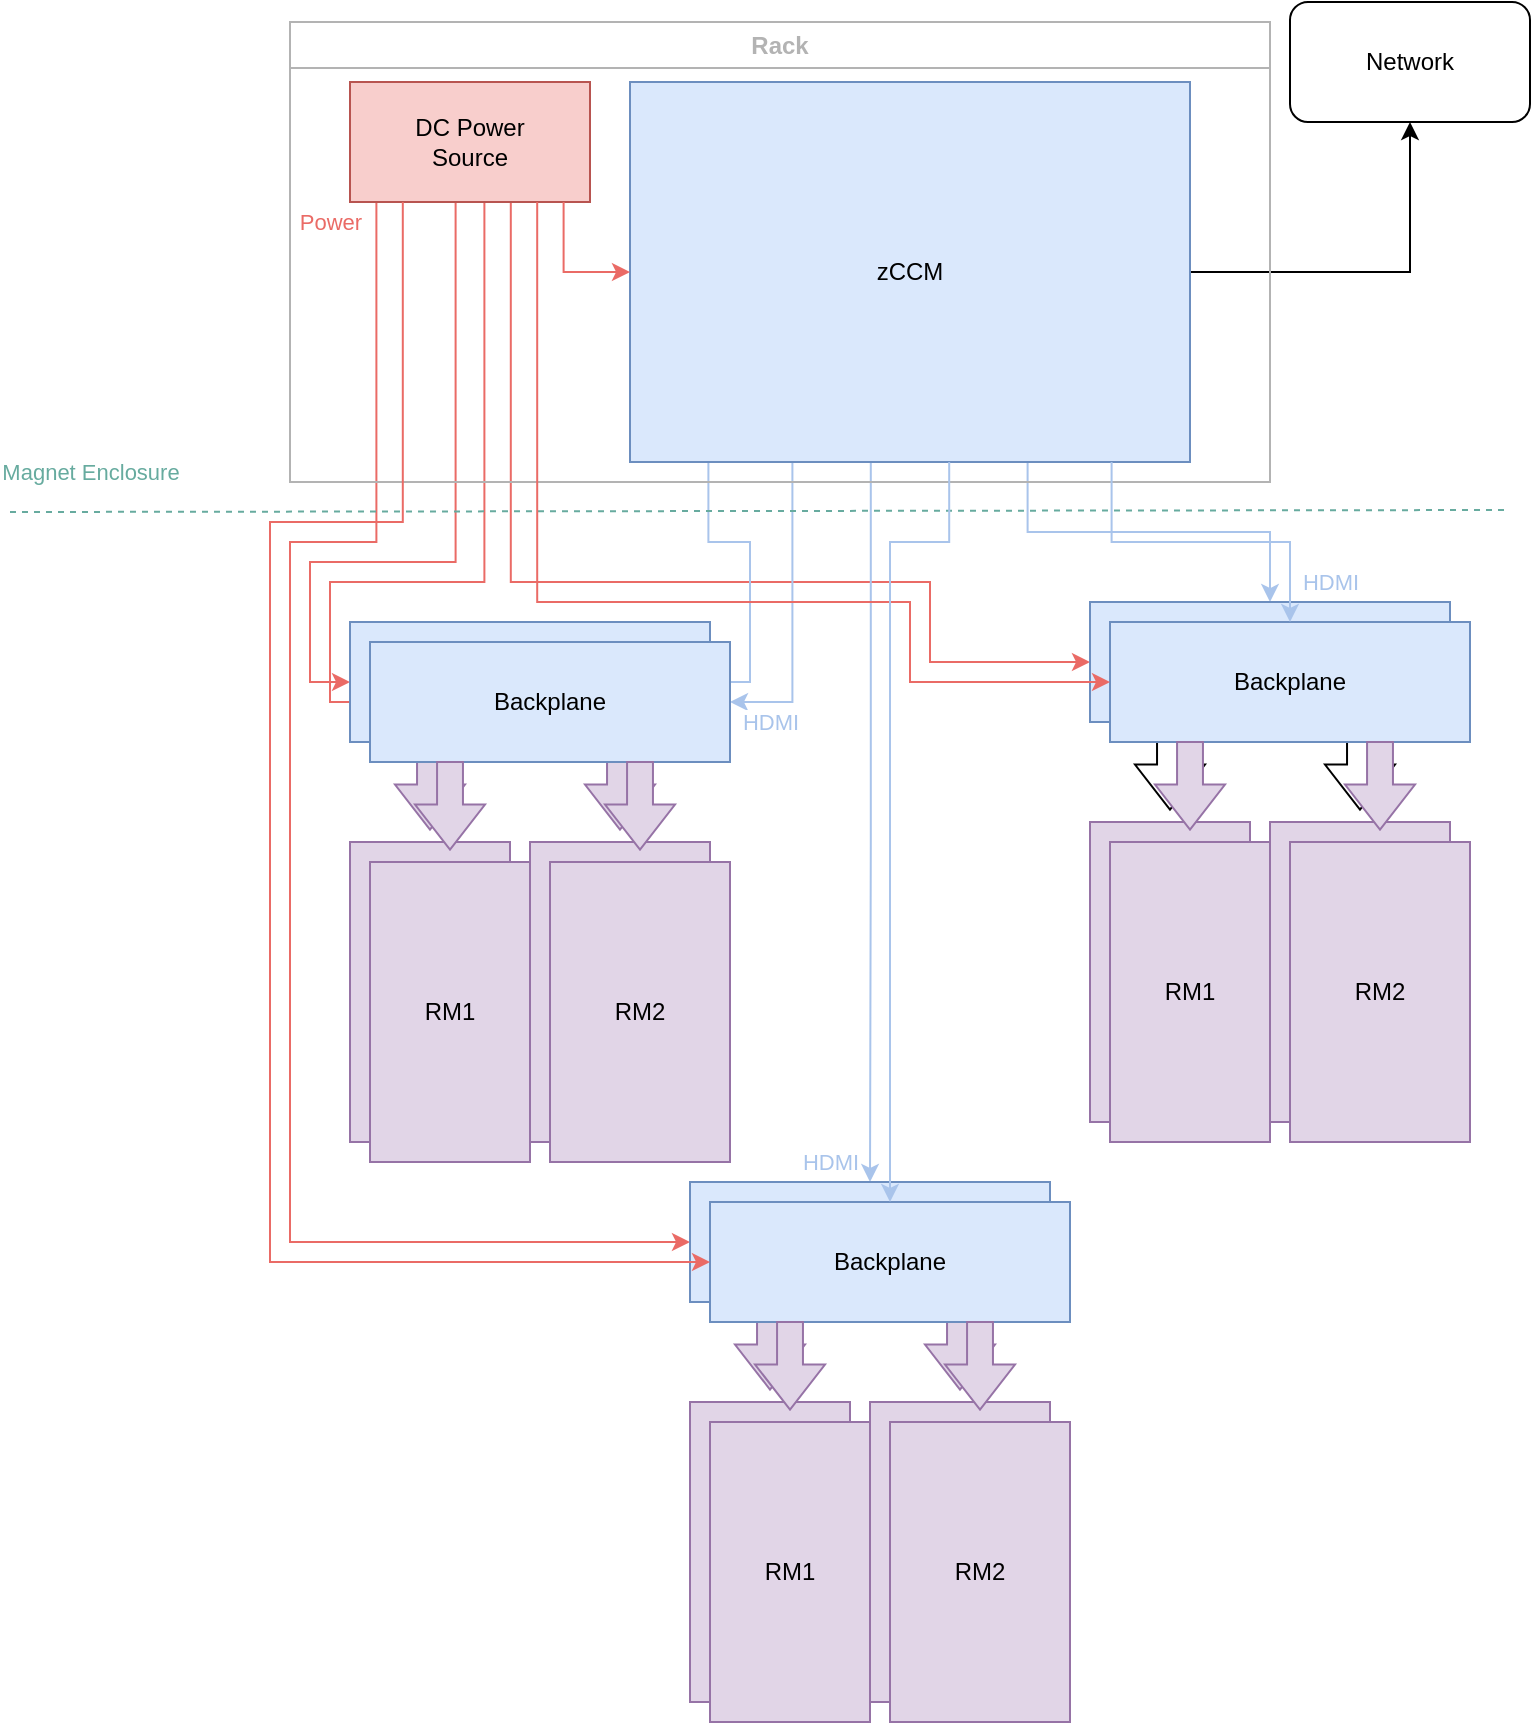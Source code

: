 <mxfile version="22.1.21" type="github">
  <diagram name="Page-1" id="xZP488rZPJi2ZdSsPcGa">
    <mxGraphModel dx="2193" dy="1223" grid="1" gridSize="10" guides="1" tooltips="1" connect="1" arrows="1" fold="1" page="1" pageScale="1" pageWidth="850" pageHeight="1100" math="0" shadow="0">
      <root>
        <mxCell id="0" />
        <mxCell id="1" parent="0" />
        <mxCell id="UyOeRSZJQ-lY5JX8VOUv-36" style="edgeStyle=orthogonalEdgeStyle;rounded=0;orthogonalLoop=1;jettySize=auto;html=1;entryX=0;entryY=0.5;entryDx=0;entryDy=0;exitX=0.44;exitY=1;exitDx=0;exitDy=0;exitPerimeter=0;strokeColor=#EA6B66;" edge="1" parent="1" source="UyOeRSZJQ-lY5JX8VOUv-6" target="UyOeRSZJQ-lY5JX8VOUv-30">
          <mxGeometry relative="1" as="geometry">
            <mxPoint x="240" y="220" as="sourcePoint" />
            <Array as="points">
              <mxPoint x="273" y="400" />
              <mxPoint x="200" y="400" />
              <mxPoint x="200" y="460" />
            </Array>
          </mxGeometry>
        </mxCell>
        <mxCell id="UyOeRSZJQ-lY5JX8VOUv-45" style="edgeStyle=orthogonalEdgeStyle;rounded=0;orthogonalLoop=1;jettySize=auto;html=1;exitX=0.56;exitY=1;exitDx=0;exitDy=0;exitPerimeter=0;entryX=0;entryY=0.5;entryDx=0;entryDy=0;strokeColor=#EA6B66;" edge="1" parent="1" source="UyOeRSZJQ-lY5JX8VOUv-6" target="UyOeRSZJQ-lY5JX8VOUv-41">
          <mxGeometry relative="1" as="geometry">
            <Array as="points">
              <mxPoint x="287" y="410" />
              <mxPoint x="210" y="410" />
              <mxPoint x="210" y="470" />
            </Array>
          </mxGeometry>
        </mxCell>
        <mxCell id="UyOeRSZJQ-lY5JX8VOUv-67" style="edgeStyle=orthogonalEdgeStyle;rounded=0;orthogonalLoop=1;jettySize=auto;html=1;entryX=0;entryY=0.5;entryDx=0;entryDy=0;exitX=0.67;exitY=1;exitDx=0;exitDy=0;exitPerimeter=0;strokeColor=#EA6B66;" edge="1" parent="1" source="UyOeRSZJQ-lY5JX8VOUv-6" target="UyOeRSZJQ-lY5JX8VOUv-49">
          <mxGeometry relative="1" as="geometry">
            <mxPoint x="300" y="270" as="sourcePoint" />
            <Array as="points">
              <mxPoint x="300" y="410" />
              <mxPoint x="510" y="410" />
              <mxPoint x="510" y="450" />
            </Array>
          </mxGeometry>
        </mxCell>
        <mxCell id="UyOeRSZJQ-lY5JX8VOUv-72" style="edgeStyle=orthogonalEdgeStyle;rounded=0;orthogonalLoop=1;jettySize=auto;html=1;exitX=0.11;exitY=1;exitDx=0;exitDy=0;exitPerimeter=0;entryX=0;entryY=0.5;entryDx=0;entryDy=0;strokeColor=#EA6B66;" edge="1" parent="1" source="UyOeRSZJQ-lY5JX8VOUv-6" target="UyOeRSZJQ-lY5JX8VOUv-59">
          <mxGeometry relative="1" as="geometry">
            <Array as="points">
              <mxPoint x="233" y="390" />
              <mxPoint x="190" y="390" />
              <mxPoint x="190" y="740" />
            </Array>
          </mxGeometry>
        </mxCell>
        <mxCell id="UyOeRSZJQ-lY5JX8VOUv-6" value="DC Power&lt;br&gt;Source" style="rounded=0;whiteSpace=wrap;html=1;points=[[0,0,0,0,0],[0,0.25,0,0,0],[0,0.5,0,0,0],[0,0.75,0,0,0],[0,1,0,0,0],[0.11,1,0,0,0],[0.22,1,0,0,0],[0.25,0,0,0,0],[0.33,1,0,0,0],[0.44,1,0,0,0],[0.5,0,0,0,0],[0.56,1,0,0,0],[0.67,1,0,0,0],[0.75,0,0,0,0],[0.78,1,0,0,0],[0.89,1,0,0,0],[1,0,0,0,0],[1,0.25,0,0,0],[1,0.5,0,0,0],[1,0.75,0,0,0],[1,1,0,0,0]];strokeColor=#b85450;fillColor=#f8cecc;" vertex="1" parent="1">
          <mxGeometry x="220" y="160" width="120" height="60" as="geometry" />
        </mxCell>
        <mxCell id="UyOeRSZJQ-lY5JX8VOUv-37" style="edgeStyle=orthogonalEdgeStyle;rounded=0;orthogonalLoop=1;jettySize=auto;html=1;exitX=0.14;exitY=1;exitDx=0;exitDy=0;exitPerimeter=0;entryX=1;entryY=0.5;entryDx=0;entryDy=0;strokeColor=#A9C4EB;" edge="1" parent="1" source="UyOeRSZJQ-lY5JX8VOUv-7" target="UyOeRSZJQ-lY5JX8VOUv-30">
          <mxGeometry relative="1" as="geometry" />
        </mxCell>
        <mxCell id="UyOeRSZJQ-lY5JX8VOUv-46" value="HDMI" style="edgeStyle=orthogonalEdgeStyle;rounded=0;orthogonalLoop=1;jettySize=auto;html=1;exitX=0.29;exitY=1;exitDx=0;exitDy=0;exitPerimeter=0;entryX=1;entryY=0.5;entryDx=0;entryDy=0;strokeColor=#A9C4EB;fontColor=#A9C4EB;" edge="1" parent="1" source="UyOeRSZJQ-lY5JX8VOUv-7" target="UyOeRSZJQ-lY5JX8VOUv-41">
          <mxGeometry x="0.735" y="10" relative="1" as="geometry">
            <mxPoint as="offset" />
          </mxGeometry>
        </mxCell>
        <mxCell id="UyOeRSZJQ-lY5JX8VOUv-73" style="edgeStyle=orthogonalEdgeStyle;rounded=0;orthogonalLoop=1;jettySize=auto;html=1;exitX=0.71;exitY=1;exitDx=0;exitDy=0;exitPerimeter=0;entryX=0.5;entryY=0;entryDx=0;entryDy=0;strokeColor=#A9C4EB;" edge="1" parent="1" source="UyOeRSZJQ-lY5JX8VOUv-7" target="UyOeRSZJQ-lY5JX8VOUv-49">
          <mxGeometry relative="1" as="geometry" />
        </mxCell>
        <mxCell id="UyOeRSZJQ-lY5JX8VOUv-76" value="HDMI" style="edgeStyle=orthogonalEdgeStyle;rounded=0;orthogonalLoop=1;jettySize=auto;html=1;exitX=0.43;exitY=1;exitDx=0;exitDy=0;exitPerimeter=0;entryX=0.5;entryY=0;entryDx=0;entryDy=0;strokeColor=#A9C4EB;fontColor=#A9C4EB;" edge="1" parent="1" source="UyOeRSZJQ-lY5JX8VOUv-7" target="UyOeRSZJQ-lY5JX8VOUv-59">
          <mxGeometry x="0.945" y="-20" relative="1" as="geometry">
            <Array as="points">
              <mxPoint x="480" y="540" />
              <mxPoint x="480" y="540" />
            </Array>
            <mxPoint as="offset" />
          </mxGeometry>
        </mxCell>
        <mxCell id="UyOeRSZJQ-lY5JX8VOUv-78" style="edgeStyle=orthogonalEdgeStyle;rounded=0;orthogonalLoop=1;jettySize=auto;html=1;exitX=1;exitY=0.5;exitDx=0;exitDy=0;exitPerimeter=0;entryX=0.5;entryY=1;entryDx=0;entryDy=0;" edge="1" parent="1" source="UyOeRSZJQ-lY5JX8VOUv-7" target="UyOeRSZJQ-lY5JX8VOUv-77">
          <mxGeometry relative="1" as="geometry" />
        </mxCell>
        <mxCell id="UyOeRSZJQ-lY5JX8VOUv-7" value="zCCM" style="rounded=0;whiteSpace=wrap;html=1;points=[[0,0,0,0,0],[0,0.25,0,0,0],[0,0.5,0,0,0],[0,0.75,0,0,0],[0,1,0,0,0],[0.14,1,0,0,0],[0.25,0,0,0,0],[0.29,1,0,0,0],[0.43,1,0,0,0],[0.5,0,0,0,0],[0.57,1,0,0,0],[0.71,1,0,0,0],[0.75,0,0,0,0],[0.86,1,0,0,0],[1,0,0,0,0],[1,0.25,0,0,0],[1,0.5,0,0,0],[1,0.75,0,0,0],[1,1,0,0,0]];strokeColor=#6c8ebf;fillColor=#dae8fc;" vertex="1" parent="1">
          <mxGeometry x="360" y="160" width="280" height="190" as="geometry" />
        </mxCell>
        <mxCell id="UyOeRSZJQ-lY5JX8VOUv-28" value="RM1" style="rounded=0;whiteSpace=wrap;html=1;fillColor=#e1d5e7;strokeColor=#9673a6;" vertex="1" parent="1">
          <mxGeometry x="220" y="540" width="80" height="150" as="geometry" />
        </mxCell>
        <mxCell id="UyOeRSZJQ-lY5JX8VOUv-29" value="RM2" style="rounded=0;whiteSpace=wrap;html=1;fillColor=#e1d5e7;strokeColor=#9673a6;" vertex="1" parent="1">
          <mxGeometry x="310" y="540" width="90" height="150" as="geometry" />
        </mxCell>
        <mxCell id="UyOeRSZJQ-lY5JX8VOUv-30" value="Backplane" style="rounded=0;whiteSpace=wrap;html=1;fillColor=#dae8fc;strokeColor=#6c8ebf;" vertex="1" parent="1">
          <mxGeometry x="220" y="430" width="180" height="60" as="geometry" />
        </mxCell>
        <mxCell id="UyOeRSZJQ-lY5JX8VOUv-31" value="" style="html=1;shadow=0;dashed=0;align=center;verticalAlign=middle;shape=mxgraph.arrows2.arrow;dy=0.63;dx=22.5;notch=0;rotation=90;fillColor=#e1d5e7;strokeColor=#9673a6;" vertex="1" parent="1">
          <mxGeometry x="238.12" y="494.38" width="43.75" height="35" as="geometry" />
        </mxCell>
        <mxCell id="UyOeRSZJQ-lY5JX8VOUv-32" value="" style="html=1;shadow=0;dashed=0;align=center;verticalAlign=middle;shape=mxgraph.arrows2.arrow;dy=0.63;dx=22.5;notch=0;rotation=90;fillColor=#e1d5e7;strokeColor=#9673a6;" vertex="1" parent="1">
          <mxGeometry x="333.12" y="494.38" width="43.75" height="35" as="geometry" />
        </mxCell>
        <mxCell id="UyOeRSZJQ-lY5JX8VOUv-33" value="Rack" style="swimlane;whiteSpace=wrap;html=1;fontColor=#B3B3B3;strokeColor=#B3B3B3;" vertex="1" parent="1">
          <mxGeometry x="190" y="130" width="490" height="230" as="geometry" />
        </mxCell>
        <mxCell id="UyOeRSZJQ-lY5JX8VOUv-38" value="Magnet Enclosure" style="endArrow=none;dashed=1;html=1;rounded=0;strokeColor=#67AB9F;fontColor=#67AB9F;" edge="1" parent="1">
          <mxGeometry x="-0.893" y="20" width="50" height="50" relative="1" as="geometry">
            <mxPoint x="50" y="375" as="sourcePoint" />
            <mxPoint x="800" y="374" as="targetPoint" />
            <mxPoint as="offset" />
          </mxGeometry>
        </mxCell>
        <mxCell id="UyOeRSZJQ-lY5JX8VOUv-39" value="RM1" style="rounded=0;whiteSpace=wrap;html=1;fillColor=#e1d5e7;strokeColor=#9673a6;" vertex="1" parent="1">
          <mxGeometry x="230" y="550" width="80" height="150" as="geometry" />
        </mxCell>
        <mxCell id="UyOeRSZJQ-lY5JX8VOUv-40" value="RM2" style="rounded=0;whiteSpace=wrap;html=1;fillColor=#e1d5e7;strokeColor=#9673a6;" vertex="1" parent="1">
          <mxGeometry x="320" y="550" width="90" height="150" as="geometry" />
        </mxCell>
        <mxCell id="UyOeRSZJQ-lY5JX8VOUv-41" value="Backplane" style="rounded=0;whiteSpace=wrap;html=1;fillColor=#dae8fc;strokeColor=#6c8ebf;" vertex="1" parent="1">
          <mxGeometry x="230" y="440" width="180" height="60" as="geometry" />
        </mxCell>
        <mxCell id="UyOeRSZJQ-lY5JX8VOUv-42" value="" style="html=1;shadow=0;dashed=0;align=center;verticalAlign=middle;shape=mxgraph.arrows2.arrow;dy=0.63;dx=22.5;notch=0;rotation=90;fillColor=#e1d5e7;strokeColor=#9673a6;" vertex="1" parent="1">
          <mxGeometry x="248.13" y="504.38" width="43.75" height="35" as="geometry" />
        </mxCell>
        <mxCell id="UyOeRSZJQ-lY5JX8VOUv-43" value="" style="html=1;shadow=0;dashed=0;align=center;verticalAlign=middle;shape=mxgraph.arrows2.arrow;dy=0.63;dx=22.5;notch=0;rotation=90;fillColor=#e1d5e7;strokeColor=#9673a6;" vertex="1" parent="1">
          <mxGeometry x="343.13" y="504.38" width="43.75" height="35" as="geometry" />
        </mxCell>
        <mxCell id="UyOeRSZJQ-lY5JX8VOUv-47" value="RM1" style="rounded=0;whiteSpace=wrap;html=1;fillColor=#e1d5e7;strokeColor=#9673a6;" vertex="1" parent="1">
          <mxGeometry x="590" y="530" width="80" height="150" as="geometry" />
        </mxCell>
        <mxCell id="UyOeRSZJQ-lY5JX8VOUv-48" value="RM2" style="rounded=0;whiteSpace=wrap;html=1;fillColor=#e1d5e7;strokeColor=#9673a6;" vertex="1" parent="1">
          <mxGeometry x="680" y="530" width="90" height="150" as="geometry" />
        </mxCell>
        <mxCell id="UyOeRSZJQ-lY5JX8VOUv-49" value="Backplane" style="rounded=0;whiteSpace=wrap;html=1;fillColor=#dae8fc;strokeColor=#6c8ebf;" vertex="1" parent="1">
          <mxGeometry x="590" y="420" width="180" height="60" as="geometry" />
        </mxCell>
        <mxCell id="UyOeRSZJQ-lY5JX8VOUv-50" value="" style="html=1;shadow=0;dashed=0;align=center;verticalAlign=middle;shape=mxgraph.arrows2.arrow;dy=0.63;dx=22.5;notch=0;rotation=90;" vertex="1" parent="1">
          <mxGeometry x="608.12" y="484.38" width="43.75" height="35" as="geometry" />
        </mxCell>
        <mxCell id="UyOeRSZJQ-lY5JX8VOUv-51" value="" style="html=1;shadow=0;dashed=0;align=center;verticalAlign=middle;shape=mxgraph.arrows2.arrow;dy=0.63;dx=22.5;notch=0;rotation=90;" vertex="1" parent="1">
          <mxGeometry x="703.12" y="484.38" width="43.75" height="35" as="geometry" />
        </mxCell>
        <mxCell id="UyOeRSZJQ-lY5JX8VOUv-52" value="RM1" style="rounded=0;whiteSpace=wrap;html=1;fillColor=#e1d5e7;strokeColor=#9673a6;" vertex="1" parent="1">
          <mxGeometry x="600" y="540" width="80" height="150" as="geometry" />
        </mxCell>
        <mxCell id="UyOeRSZJQ-lY5JX8VOUv-53" value="RM2" style="rounded=0;whiteSpace=wrap;html=1;fillColor=#e1d5e7;strokeColor=#9673a6;" vertex="1" parent="1">
          <mxGeometry x="690" y="540" width="90" height="150" as="geometry" />
        </mxCell>
        <mxCell id="UyOeRSZJQ-lY5JX8VOUv-54" value="Backplane" style="rounded=0;whiteSpace=wrap;html=1;fillColor=#dae8fc;strokeColor=#6c8ebf;" vertex="1" parent="1">
          <mxGeometry x="600" y="430" width="180" height="60" as="geometry" />
        </mxCell>
        <mxCell id="UyOeRSZJQ-lY5JX8VOUv-55" value="" style="html=1;shadow=0;dashed=0;align=center;verticalAlign=middle;shape=mxgraph.arrows2.arrow;dy=0.63;dx=22.5;notch=0;rotation=90;fillColor=#e1d5e7;strokeColor=#9673a6;" vertex="1" parent="1">
          <mxGeometry x="618.13" y="494.38" width="43.75" height="35" as="geometry" />
        </mxCell>
        <mxCell id="UyOeRSZJQ-lY5JX8VOUv-56" value="" style="html=1;shadow=0;dashed=0;align=center;verticalAlign=middle;shape=mxgraph.arrows2.arrow;dy=0.63;dx=22.5;notch=0;rotation=90;fillColor=#e1d5e7;strokeColor=#9673a6;" vertex="1" parent="1">
          <mxGeometry x="713.13" y="494.38" width="43.75" height="35" as="geometry" />
        </mxCell>
        <mxCell id="UyOeRSZJQ-lY5JX8VOUv-57" value="RM1" style="rounded=0;whiteSpace=wrap;html=1;fillColor=#e1d5e7;strokeColor=#9673a6;" vertex="1" parent="1">
          <mxGeometry x="390" y="820" width="80" height="150" as="geometry" />
        </mxCell>
        <mxCell id="UyOeRSZJQ-lY5JX8VOUv-58" value="RM2" style="rounded=0;whiteSpace=wrap;html=1;fillColor=#e1d5e7;strokeColor=#9673a6;" vertex="1" parent="1">
          <mxGeometry x="480" y="820" width="90" height="150" as="geometry" />
        </mxCell>
        <mxCell id="UyOeRSZJQ-lY5JX8VOUv-59" value="Backplane" style="rounded=0;whiteSpace=wrap;html=1;fillColor=#dae8fc;strokeColor=#6c8ebf;" vertex="1" parent="1">
          <mxGeometry x="390" y="710" width="180" height="60" as="geometry" />
        </mxCell>
        <mxCell id="UyOeRSZJQ-lY5JX8VOUv-60" value="" style="html=1;shadow=0;dashed=0;align=center;verticalAlign=middle;shape=mxgraph.arrows2.arrow;dy=0.63;dx=22.5;notch=0;rotation=90;fillColor=#e1d5e7;strokeColor=#9673a6;" vertex="1" parent="1">
          <mxGeometry x="408.12" y="774.38" width="43.75" height="35" as="geometry" />
        </mxCell>
        <mxCell id="UyOeRSZJQ-lY5JX8VOUv-61" value="" style="html=1;shadow=0;dashed=0;align=center;verticalAlign=middle;shape=mxgraph.arrows2.arrow;dy=0.63;dx=22.5;notch=0;rotation=90;fillColor=#e1d5e7;strokeColor=#9673a6;" vertex="1" parent="1">
          <mxGeometry x="503.12" y="774.38" width="43.75" height="35" as="geometry" />
        </mxCell>
        <mxCell id="UyOeRSZJQ-lY5JX8VOUv-62" value="RM1" style="rounded=0;whiteSpace=wrap;html=1;fillColor=#e1d5e7;strokeColor=#9673a6;" vertex="1" parent="1">
          <mxGeometry x="400" y="830" width="80" height="150" as="geometry" />
        </mxCell>
        <mxCell id="UyOeRSZJQ-lY5JX8VOUv-63" value="RM2" style="rounded=0;whiteSpace=wrap;html=1;fillColor=#e1d5e7;strokeColor=#9673a6;" vertex="1" parent="1">
          <mxGeometry x="490" y="830" width="90" height="150" as="geometry" />
        </mxCell>
        <mxCell id="UyOeRSZJQ-lY5JX8VOUv-64" value="Backplane" style="rounded=0;whiteSpace=wrap;html=1;fillColor=#dae8fc;strokeColor=#6c8ebf;" vertex="1" parent="1">
          <mxGeometry x="400" y="720" width="180" height="60" as="geometry" />
        </mxCell>
        <mxCell id="UyOeRSZJQ-lY5JX8VOUv-65" value="" style="html=1;shadow=0;dashed=0;align=center;verticalAlign=middle;shape=mxgraph.arrows2.arrow;dy=0.63;dx=22.5;notch=0;rotation=90;fillColor=#e1d5e7;strokeColor=#9673a6;" vertex="1" parent="1">
          <mxGeometry x="418.13" y="784.38" width="43.75" height="35" as="geometry" />
        </mxCell>
        <mxCell id="UyOeRSZJQ-lY5JX8VOUv-66" value="" style="html=1;shadow=0;dashed=0;align=center;verticalAlign=middle;shape=mxgraph.arrows2.arrow;dy=0.63;dx=22.5;notch=0;rotation=90;fillColor=#e1d5e7;strokeColor=#9673a6;" vertex="1" parent="1">
          <mxGeometry x="513.13" y="784.38" width="43.75" height="35" as="geometry" />
        </mxCell>
        <mxCell id="UyOeRSZJQ-lY5JX8VOUv-68" value="" style="edgeStyle=orthogonalEdgeStyle;rounded=0;orthogonalLoop=1;jettySize=auto;html=1;exitX=0.78;exitY=1;exitDx=0;exitDy=0;exitPerimeter=0;entryX=0;entryY=0.5;entryDx=0;entryDy=0;strokeColor=#EA6B66;fontColor=#EA6B66;" edge="1" parent="1" source="UyOeRSZJQ-lY5JX8VOUv-6" target="UyOeRSZJQ-lY5JX8VOUv-54">
          <mxGeometry x="0.81" y="-10" relative="1" as="geometry">
            <Array as="points">
              <mxPoint x="314" y="420" />
              <mxPoint x="500" y="420" />
              <mxPoint x="500" y="460" />
            </Array>
            <mxPoint as="offset" />
          </mxGeometry>
        </mxCell>
        <mxCell id="UyOeRSZJQ-lY5JX8VOUv-69" style="edgeStyle=orthogonalEdgeStyle;rounded=0;orthogonalLoop=1;jettySize=auto;html=1;exitX=0.89;exitY=1;exitDx=0;exitDy=0;exitPerimeter=0;entryX=0;entryY=0.5;entryDx=0;entryDy=0;entryPerimeter=0;strokeColor=#EA6B66;" edge="1" parent="1" source="UyOeRSZJQ-lY5JX8VOUv-6" target="UyOeRSZJQ-lY5JX8VOUv-7">
          <mxGeometry relative="1" as="geometry" />
        </mxCell>
        <mxCell id="UyOeRSZJQ-lY5JX8VOUv-70" value="Power" style="edgeStyle=orthogonalEdgeStyle;rounded=0;orthogonalLoop=1;jettySize=auto;html=1;exitX=0.22;exitY=1;exitDx=0;exitDy=0;exitPerimeter=0;entryX=0;entryY=0.5;entryDx=0;entryDy=0;strokeColor=#EA6B66;fontColor=#EA6B66;" edge="1" parent="1" source="UyOeRSZJQ-lY5JX8VOUv-6" target="UyOeRSZJQ-lY5JX8VOUv-64">
          <mxGeometry x="-0.976" y="-36" relative="1" as="geometry">
            <Array as="points">
              <mxPoint x="246" y="380" />
              <mxPoint x="180" y="380" />
              <mxPoint x="180" y="750" />
            </Array>
            <mxPoint as="offset" />
          </mxGeometry>
        </mxCell>
        <mxCell id="UyOeRSZJQ-lY5JX8VOUv-74" value="HDMI" style="edgeStyle=orthogonalEdgeStyle;rounded=0;orthogonalLoop=1;jettySize=auto;html=1;exitX=0.86;exitY=1;exitDx=0;exitDy=0;exitPerimeter=0;entryX=0.5;entryY=0;entryDx=0;entryDy=0;strokeColor=#A9C4EB;fontColor=#A9C4EB;" edge="1" parent="1" source="UyOeRSZJQ-lY5JX8VOUv-7" target="UyOeRSZJQ-lY5JX8VOUv-54">
          <mxGeometry x="0.763" y="20" relative="1" as="geometry">
            <Array as="points">
              <mxPoint x="601" y="390" />
              <mxPoint x="690" y="390" />
            </Array>
            <mxPoint as="offset" />
          </mxGeometry>
        </mxCell>
        <mxCell id="UyOeRSZJQ-lY5JX8VOUv-75" style="edgeStyle=orthogonalEdgeStyle;rounded=0;orthogonalLoop=1;jettySize=auto;html=1;exitX=0.57;exitY=1;exitDx=0;exitDy=0;exitPerimeter=0;entryX=0.5;entryY=0;entryDx=0;entryDy=0;strokeColor=#A9C4EB;" edge="1" parent="1" source="UyOeRSZJQ-lY5JX8VOUv-7" target="UyOeRSZJQ-lY5JX8VOUv-64">
          <mxGeometry relative="1" as="geometry">
            <Array as="points">
              <mxPoint x="520" y="390" />
              <mxPoint x="490" y="390" />
            </Array>
          </mxGeometry>
        </mxCell>
        <mxCell id="UyOeRSZJQ-lY5JX8VOUv-77" value="Network" style="rounded=1;whiteSpace=wrap;html=1;" vertex="1" parent="1">
          <mxGeometry x="690" y="120" width="120" height="60" as="geometry" />
        </mxCell>
      </root>
    </mxGraphModel>
  </diagram>
</mxfile>
